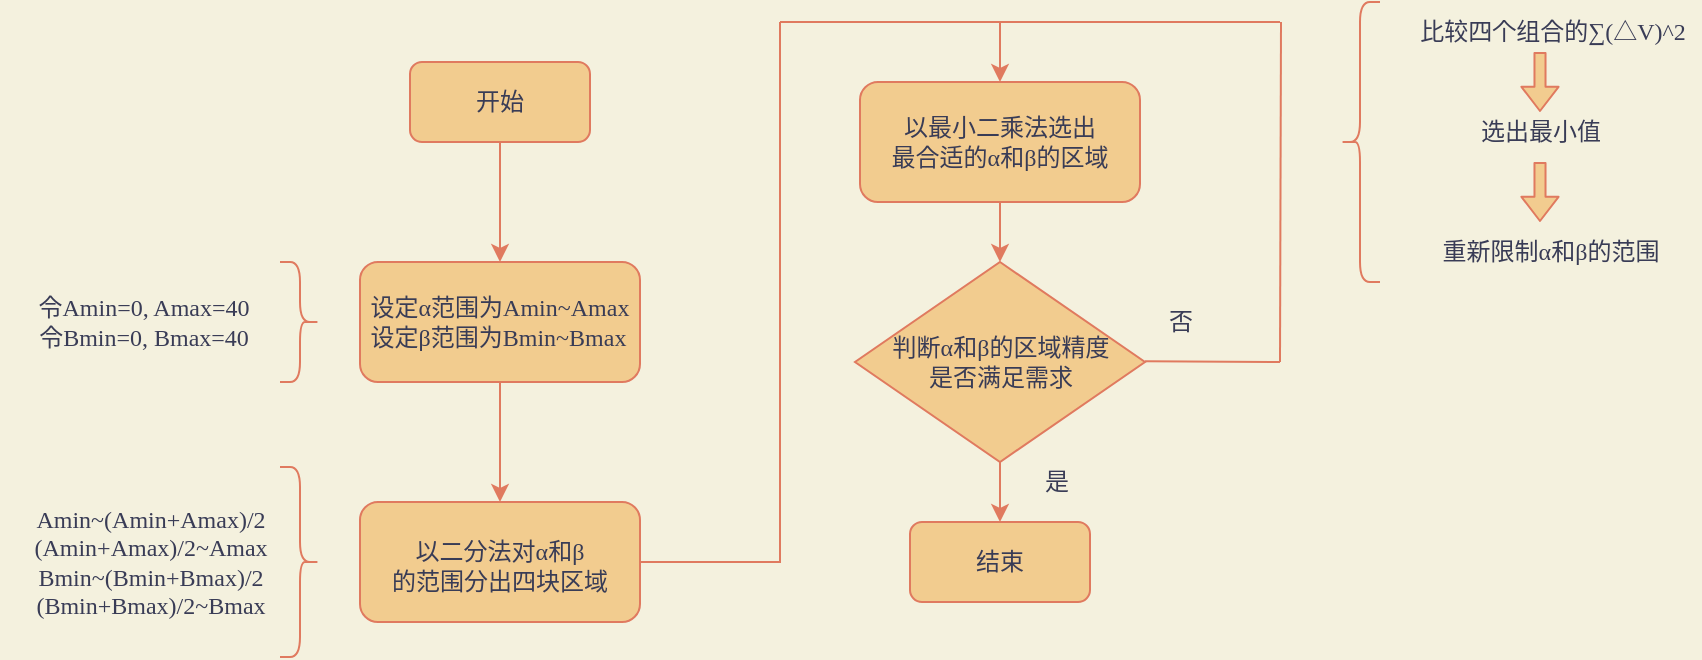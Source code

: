 <mxfile version="20.0.3" type="github">
  <diagram id="cMIKeGaDXlUZ1rs9v5Cr" name="第 1 页">
    <mxGraphModel dx="985" dy="121" grid="0" gridSize="10" guides="1" tooltips="1" connect="1" arrows="1" fold="1" page="0" pageScale="1" pageWidth="850" pageHeight="1100" background="#F4F1DE" math="0" shadow="0">
      <root>
        <mxCell id="0" />
        <mxCell id="1" parent="0" />
        <mxCell id="mVUP1u44Px2u10kT2Zhp-5" value="" style="edgeStyle=orthogonalEdgeStyle;rounded=0;orthogonalLoop=1;jettySize=auto;html=1;fontFamily=Comic Sans MS;strokeColor=#E07A5F;fontColor=#393C56;labelBackgroundColor=#F4F1DE;" parent="1" source="mVUP1u44Px2u10kT2Zhp-1" target="mVUP1u44Px2u10kT2Zhp-2" edge="1">
          <mxGeometry relative="1" as="geometry" />
        </mxCell>
        <mxCell id="mVUP1u44Px2u10kT2Zhp-1" value="&lt;font face=&quot;Comic Sans MS&quot;&gt;开始&lt;/font&gt;" style="rounded=1;whiteSpace=wrap;html=1;fillColor=#F2CC8F;strokeColor=#E07A5F;fontColor=#393C56;" parent="1" vertex="1">
          <mxGeometry x="465" y="540" width="90" height="40" as="geometry" />
        </mxCell>
        <mxCell id="KAAG05F3PT9aC6lL0iVI-1" value="" style="edgeStyle=orthogonalEdgeStyle;rounded=0;orthogonalLoop=1;jettySize=auto;html=1;labelBackgroundColor=#F4F1DE;strokeColor=#E07A5F;fontColor=#393C56;" edge="1" parent="1" source="mVUP1u44Px2u10kT2Zhp-2" target="mVUP1u44Px2u10kT2Zhp-8">
          <mxGeometry relative="1" as="geometry" />
        </mxCell>
        <mxCell id="mVUP1u44Px2u10kT2Zhp-2" value="&lt;font face=&quot;Comic Sans MS&quot;&gt;设定α范围为Amin~Amax&lt;/font&gt;&lt;br&gt;&lt;div style=&quot;text-align: left;&quot;&gt;&lt;span style=&quot;font-family: &amp;quot;Comic Sans MS&amp;quot;; background-color: initial;&quot;&gt;设定β&lt;/span&gt;&lt;span style=&quot;font-family: &amp;quot;Comic Sans MS&amp;quot;; background-color: initial;&quot;&gt;范围为Bmin~Bmax&lt;/span&gt;&lt;/div&gt;" style="rounded=1;whiteSpace=wrap;html=1;fillColor=#F2CC8F;strokeColor=#E07A5F;fontColor=#393C56;" parent="1" vertex="1">
          <mxGeometry x="440" y="640" width="140" height="60" as="geometry" />
        </mxCell>
        <mxCell id="mVUP1u44Px2u10kT2Zhp-8" value="&lt;span style=&quot;font-family: &amp;quot;Comic Sans MS&amp;quot;;&quot;&gt;以二分法对&lt;/span&gt;&lt;span style=&quot;font-family: &amp;quot;Comic Sans MS&amp;quot;;&quot;&gt;α&lt;/span&gt;&lt;span style=&quot;font-family: &amp;quot;Comic Sans MS&amp;quot;;&quot;&gt;和&lt;/span&gt;&lt;span style=&quot;font-family: &amp;quot;Comic Sans MS&amp;quot;; text-align: left;&quot;&gt;β&lt;/span&gt;&lt;span style=&quot;color: rgb(17, 17, 17); font-family: Arial, Helvetica, sans-serif; font-size: 16px; text-align: left; background-color: rgb(255, 255, 255);&quot;&gt;&lt;br&gt;&lt;/span&gt;&lt;span style=&quot;font-family: &amp;quot;Comic Sans MS&amp;quot;;&quot;&gt;的范围&lt;/span&gt;&lt;span style=&quot;font-family: &amp;quot;Comic Sans MS&amp;quot;;&quot;&gt;分出四块区域&lt;/span&gt;&lt;span style=&quot;font-family: &amp;quot;Comic Sans MS&amp;quot;;&quot;&gt;&lt;br&gt;&lt;/span&gt;" style="rounded=1;whiteSpace=wrap;html=1;fillColor=#F2CC8F;strokeColor=#E07A5F;fontColor=#393C56;" parent="1" vertex="1">
          <mxGeometry x="440" y="760" width="140" height="60" as="geometry" />
        </mxCell>
        <mxCell id="mVUP1u44Px2u10kT2Zhp-15" value="" style="edgeStyle=orthogonalEdgeStyle;rounded=0;orthogonalLoop=1;jettySize=auto;html=1;fontFamily=Comic Sans MS;strokeColor=#E07A5F;fontColor=#393C56;labelBackgroundColor=#F4F1DE;" parent="1" source="mVUP1u44Px2u10kT2Zhp-10" target="mVUP1u44Px2u10kT2Zhp-13" edge="1">
          <mxGeometry relative="1" as="geometry" />
        </mxCell>
        <mxCell id="mVUP1u44Px2u10kT2Zhp-10" value="&lt;span style=&quot;font-family: &amp;quot;Comic Sans MS&amp;quot;;&quot;&gt;以最小二乘法选出&lt;br&gt;最合适的&lt;/span&gt;&lt;span style=&quot;font-family: &amp;quot;Comic Sans MS&amp;quot;;&quot;&gt;α&lt;/span&gt;&lt;span style=&quot;font-family: &amp;quot;Comic Sans MS&amp;quot;;&quot;&gt;和&lt;/span&gt;&lt;span style=&quot;font-family: &amp;quot;Comic Sans MS&amp;quot;; text-align: left;&quot;&gt;β&lt;/span&gt;&lt;span style=&quot;font-family: &amp;quot;Comic Sans MS&amp;quot;;&quot;&gt;的&lt;/span&gt;&lt;span style=&quot;font-family: &amp;quot;Comic Sans MS&amp;quot;;&quot;&gt;区域&lt;/span&gt;&lt;span style=&quot;font-family: &amp;quot;Comic Sans MS&amp;quot;;&quot;&gt;&lt;br&gt;&lt;/span&gt;" style="rounded=1;whiteSpace=wrap;html=1;fillColor=#F2CC8F;strokeColor=#E07A5F;fontColor=#393C56;" parent="1" vertex="1">
          <mxGeometry x="690" y="550" width="140" height="60" as="geometry" />
        </mxCell>
        <mxCell id="mVUP1u44Px2u10kT2Zhp-28" value="" style="edgeStyle=orthogonalEdgeStyle;rounded=0;orthogonalLoop=1;jettySize=auto;html=1;fontFamily=Comic Sans MS;strokeColor=#E07A5F;fontColor=#393C56;labelBackgroundColor=#F4F1DE;" parent="1" source="mVUP1u44Px2u10kT2Zhp-13" target="mVUP1u44Px2u10kT2Zhp-27" edge="1">
          <mxGeometry relative="1" as="geometry" />
        </mxCell>
        <mxCell id="mVUP1u44Px2u10kT2Zhp-13" value="判断α和&lt;span style=&quot;text-align: left;&quot;&gt;β&lt;/span&gt;的区域精度&lt;br&gt;是否满足需求" style="rhombus;whiteSpace=wrap;html=1;fontFamily=Comic Sans MS;fillColor=#F2CC8F;strokeColor=#E07A5F;fontColor=#393C56;" parent="1" vertex="1">
          <mxGeometry x="687.5" y="640" width="145" height="100" as="geometry" />
        </mxCell>
        <mxCell id="mVUP1u44Px2u10kT2Zhp-18" value="" style="endArrow=none;html=1;rounded=0;fontFamily=Comic Sans MS;strokeColor=#E07A5F;fontColor=#393C56;labelBackgroundColor=#F4F1DE;" parent="1" edge="1">
          <mxGeometry width="50" height="50" relative="1" as="geometry">
            <mxPoint x="832.5" y="689.66" as="sourcePoint" />
            <mxPoint x="900" y="690" as="targetPoint" />
          </mxGeometry>
        </mxCell>
        <mxCell id="mVUP1u44Px2u10kT2Zhp-19" value="" style="endArrow=none;html=1;rounded=0;fontFamily=Comic Sans MS;strokeColor=#E07A5F;fontColor=#393C56;labelBackgroundColor=#F4F1DE;" parent="1" edge="1">
          <mxGeometry width="50" height="50" relative="1" as="geometry">
            <mxPoint x="900" y="690" as="sourcePoint" />
            <mxPoint x="900.5" y="520" as="targetPoint" />
          </mxGeometry>
        </mxCell>
        <mxCell id="mVUP1u44Px2u10kT2Zhp-24" value="否" style="text;html=1;align=center;verticalAlign=middle;resizable=0;points=[];autosize=1;strokeColor=none;fillColor=none;fontFamily=Comic Sans MS;fontColor=#393C56;" parent="1" vertex="1">
          <mxGeometry x="830" y="655" width="40" height="30" as="geometry" />
        </mxCell>
        <mxCell id="mVUP1u44Px2u10kT2Zhp-27" value="&lt;font face=&quot;Comic Sans MS&quot;&gt;结束&lt;/font&gt;" style="rounded=1;whiteSpace=wrap;html=1;fillColor=#F2CC8F;strokeColor=#E07A5F;fontColor=#393C56;" parent="1" vertex="1">
          <mxGeometry x="715" y="770" width="90" height="40" as="geometry" />
        </mxCell>
        <mxCell id="mVUP1u44Px2u10kT2Zhp-29" value="是" style="text;html=1;align=center;verticalAlign=middle;resizable=0;points=[];autosize=1;strokeColor=none;fillColor=none;fontFamily=Comic Sans MS;fontColor=#393C56;" parent="1" vertex="1">
          <mxGeometry x="767.5" y="735" width="40" height="30" as="geometry" />
        </mxCell>
        <mxCell id="KAAG05F3PT9aC6lL0iVI-2" value="" style="endArrow=none;html=1;rounded=0;exitX=1;exitY=0.5;exitDx=0;exitDy=0;endFill=0;labelBackgroundColor=#F4F1DE;strokeColor=#E07A5F;fontColor=#393C56;" edge="1" parent="1" source="mVUP1u44Px2u10kT2Zhp-8">
          <mxGeometry width="50" height="50" relative="1" as="geometry">
            <mxPoint x="600" y="730" as="sourcePoint" />
            <mxPoint x="650" y="520" as="targetPoint" />
            <Array as="points">
              <mxPoint x="650" y="790" />
            </Array>
          </mxGeometry>
        </mxCell>
        <mxCell id="KAAG05F3PT9aC6lL0iVI-3" value="" style="endArrow=none;html=1;rounded=0;labelBackgroundColor=#F4F1DE;strokeColor=#E07A5F;fontColor=#393C56;" edge="1" parent="1">
          <mxGeometry width="50" height="50" relative="1" as="geometry">
            <mxPoint x="650" y="520" as="sourcePoint" />
            <mxPoint x="760" y="520" as="targetPoint" />
          </mxGeometry>
        </mxCell>
        <mxCell id="KAAG05F3PT9aC6lL0iVI-7" value="" style="endArrow=classic;html=1;rounded=0;entryX=0.5;entryY=0;entryDx=0;entryDy=0;labelBackgroundColor=#F4F1DE;strokeColor=#E07A5F;fontColor=#393C56;" edge="1" parent="1" target="mVUP1u44Px2u10kT2Zhp-10">
          <mxGeometry width="50" height="50" relative="1" as="geometry">
            <mxPoint x="760" y="520" as="sourcePoint" />
            <mxPoint x="650" y="680" as="targetPoint" />
          </mxGeometry>
        </mxCell>
        <mxCell id="KAAG05F3PT9aC6lL0iVI-8" value="" style="endArrow=none;html=1;rounded=0;labelBackgroundColor=#F4F1DE;strokeColor=#E07A5F;fontColor=#393C56;" edge="1" parent="1">
          <mxGeometry width="50" height="50" relative="1" as="geometry">
            <mxPoint x="760" y="520" as="sourcePoint" />
            <mxPoint x="900" y="520" as="targetPoint" />
          </mxGeometry>
        </mxCell>
        <mxCell id="KAAG05F3PT9aC6lL0iVI-10" value="" style="shape=curlyBracket;whiteSpace=wrap;html=1;rounded=1;flipH=1;sketch=0;fontColor=#393C56;strokeColor=#E07A5F;fillColor=#F2CC8F;" vertex="1" parent="1">
          <mxGeometry x="400" y="640" width="20" height="60" as="geometry" />
        </mxCell>
        <mxCell id="KAAG05F3PT9aC6lL0iVI-12" value="&lt;font face=&quot;Comic Sans MS&quot;&gt;&amp;nbsp;令Amin=0, Amax=40&lt;br&gt;&amp;nbsp;令Bmin=0, Bmax=40&lt;/font&gt;" style="text;html=1;align=center;verticalAlign=middle;resizable=0;points=[];autosize=1;strokeColor=none;fillColor=none;fontColor=#393C56;" vertex="1" parent="1">
          <mxGeometry x="260" y="650" width="140" height="40" as="geometry" />
        </mxCell>
        <mxCell id="KAAG05F3PT9aC6lL0iVI-13" value="" style="shape=curlyBracket;whiteSpace=wrap;html=1;rounded=1;flipH=1;sketch=0;fontFamily=Comic Sans MS;fontColor=#393C56;strokeColor=#E07A5F;fillColor=#F2CC8F;" vertex="1" parent="1">
          <mxGeometry x="400" y="742.5" width="20" height="95" as="geometry" />
        </mxCell>
        <mxCell id="KAAG05F3PT9aC6lL0iVI-14" value="Amin~(Amin+Amax)/2&lt;br&gt;(Amin+Amax)/2~Amax&lt;br&gt;Bmin~(Bmin+Bmax)/2&lt;br&gt;(Bmin+Bmax)/2~Bmax" style="text;html=1;align=center;verticalAlign=middle;resizable=0;points=[];autosize=1;strokeColor=none;fillColor=none;fontFamily=Comic Sans MS;fontColor=#393C56;" vertex="1" parent="1">
          <mxGeometry x="260" y="755" width="150" height="70" as="geometry" />
        </mxCell>
        <mxCell id="KAAG05F3PT9aC6lL0iVI-15" value="" style="shape=curlyBracket;whiteSpace=wrap;html=1;rounded=1;sketch=0;fontFamily=Comic Sans MS;fontColor=#393C56;strokeColor=#E07A5F;fillColor=#F2CC8F;" vertex="1" parent="1">
          <mxGeometry x="930" y="510" width="20" height="140" as="geometry" />
        </mxCell>
        <mxCell id="KAAG05F3PT9aC6lL0iVI-16" value="比较四个组合的∑(△V)^2" style="text;html=1;align=center;verticalAlign=middle;resizable=0;points=[];autosize=1;strokeColor=none;fillColor=none;fontFamily=Comic Sans MS;fontColor=#393C56;" vertex="1" parent="1">
          <mxGeometry x="961" y="512" width="149" height="26" as="geometry" />
        </mxCell>
        <mxCell id="KAAG05F3PT9aC6lL0iVI-18" value="选出最小值" style="text;html=1;align=center;verticalAlign=middle;resizable=0;points=[];autosize=1;strokeColor=none;fillColor=none;fontFamily=Comic Sans MS;fontColor=#393C56;" vertex="1" parent="1">
          <mxGeometry x="990" y="560" width="80" height="30" as="geometry" />
        </mxCell>
        <mxCell id="KAAG05F3PT9aC6lL0iVI-21" value="重新限制&lt;span style=&quot;&quot;&gt;α&lt;/span&gt;&lt;span style=&quot;&quot;&gt;和&lt;/span&gt;&lt;span style=&quot;text-align: left;&quot;&gt;β&lt;/span&gt;&lt;span style=&quot;&quot;&gt;的范围&lt;/span&gt;" style="text;html=1;align=center;verticalAlign=middle;resizable=0;points=[];autosize=1;strokeColor=none;fillColor=none;fontFamily=Comic Sans MS;fontColor=#393C56;" vertex="1" parent="1">
          <mxGeometry x="970" y="620" width="130" height="30" as="geometry" />
        </mxCell>
        <mxCell id="KAAG05F3PT9aC6lL0iVI-23" value="" style="shape=flexArrow;endArrow=classic;html=1;rounded=1;sketch=0;fontFamily=Comic Sans MS;fontColor=#393C56;strokeColor=#E07A5F;fillColor=#F2CC8F;curved=0;width=5.517;endSize=3.697;endWidth=12.057;labelBackgroundColor=#F4F1DE;" edge="1" parent="1">
          <mxGeometry width="50" height="50" relative="1" as="geometry">
            <mxPoint x="1030" y="535" as="sourcePoint" />
            <mxPoint x="1030" y="565" as="targetPoint" />
          </mxGeometry>
        </mxCell>
        <mxCell id="KAAG05F3PT9aC6lL0iVI-26" value="" style="shape=flexArrow;endArrow=classic;html=1;rounded=1;sketch=0;fontFamily=Comic Sans MS;fontColor=#393C56;strokeColor=#E07A5F;fillColor=#F2CC8F;curved=0;width=5.517;endSize=3.697;endWidth=12.057;labelBackgroundColor=#F4F1DE;" edge="1" parent="1">
          <mxGeometry width="50" height="50" relative="1" as="geometry">
            <mxPoint x="1030" y="590" as="sourcePoint" />
            <mxPoint x="1030" y="620" as="targetPoint" />
          </mxGeometry>
        </mxCell>
      </root>
    </mxGraphModel>
  </diagram>
</mxfile>
